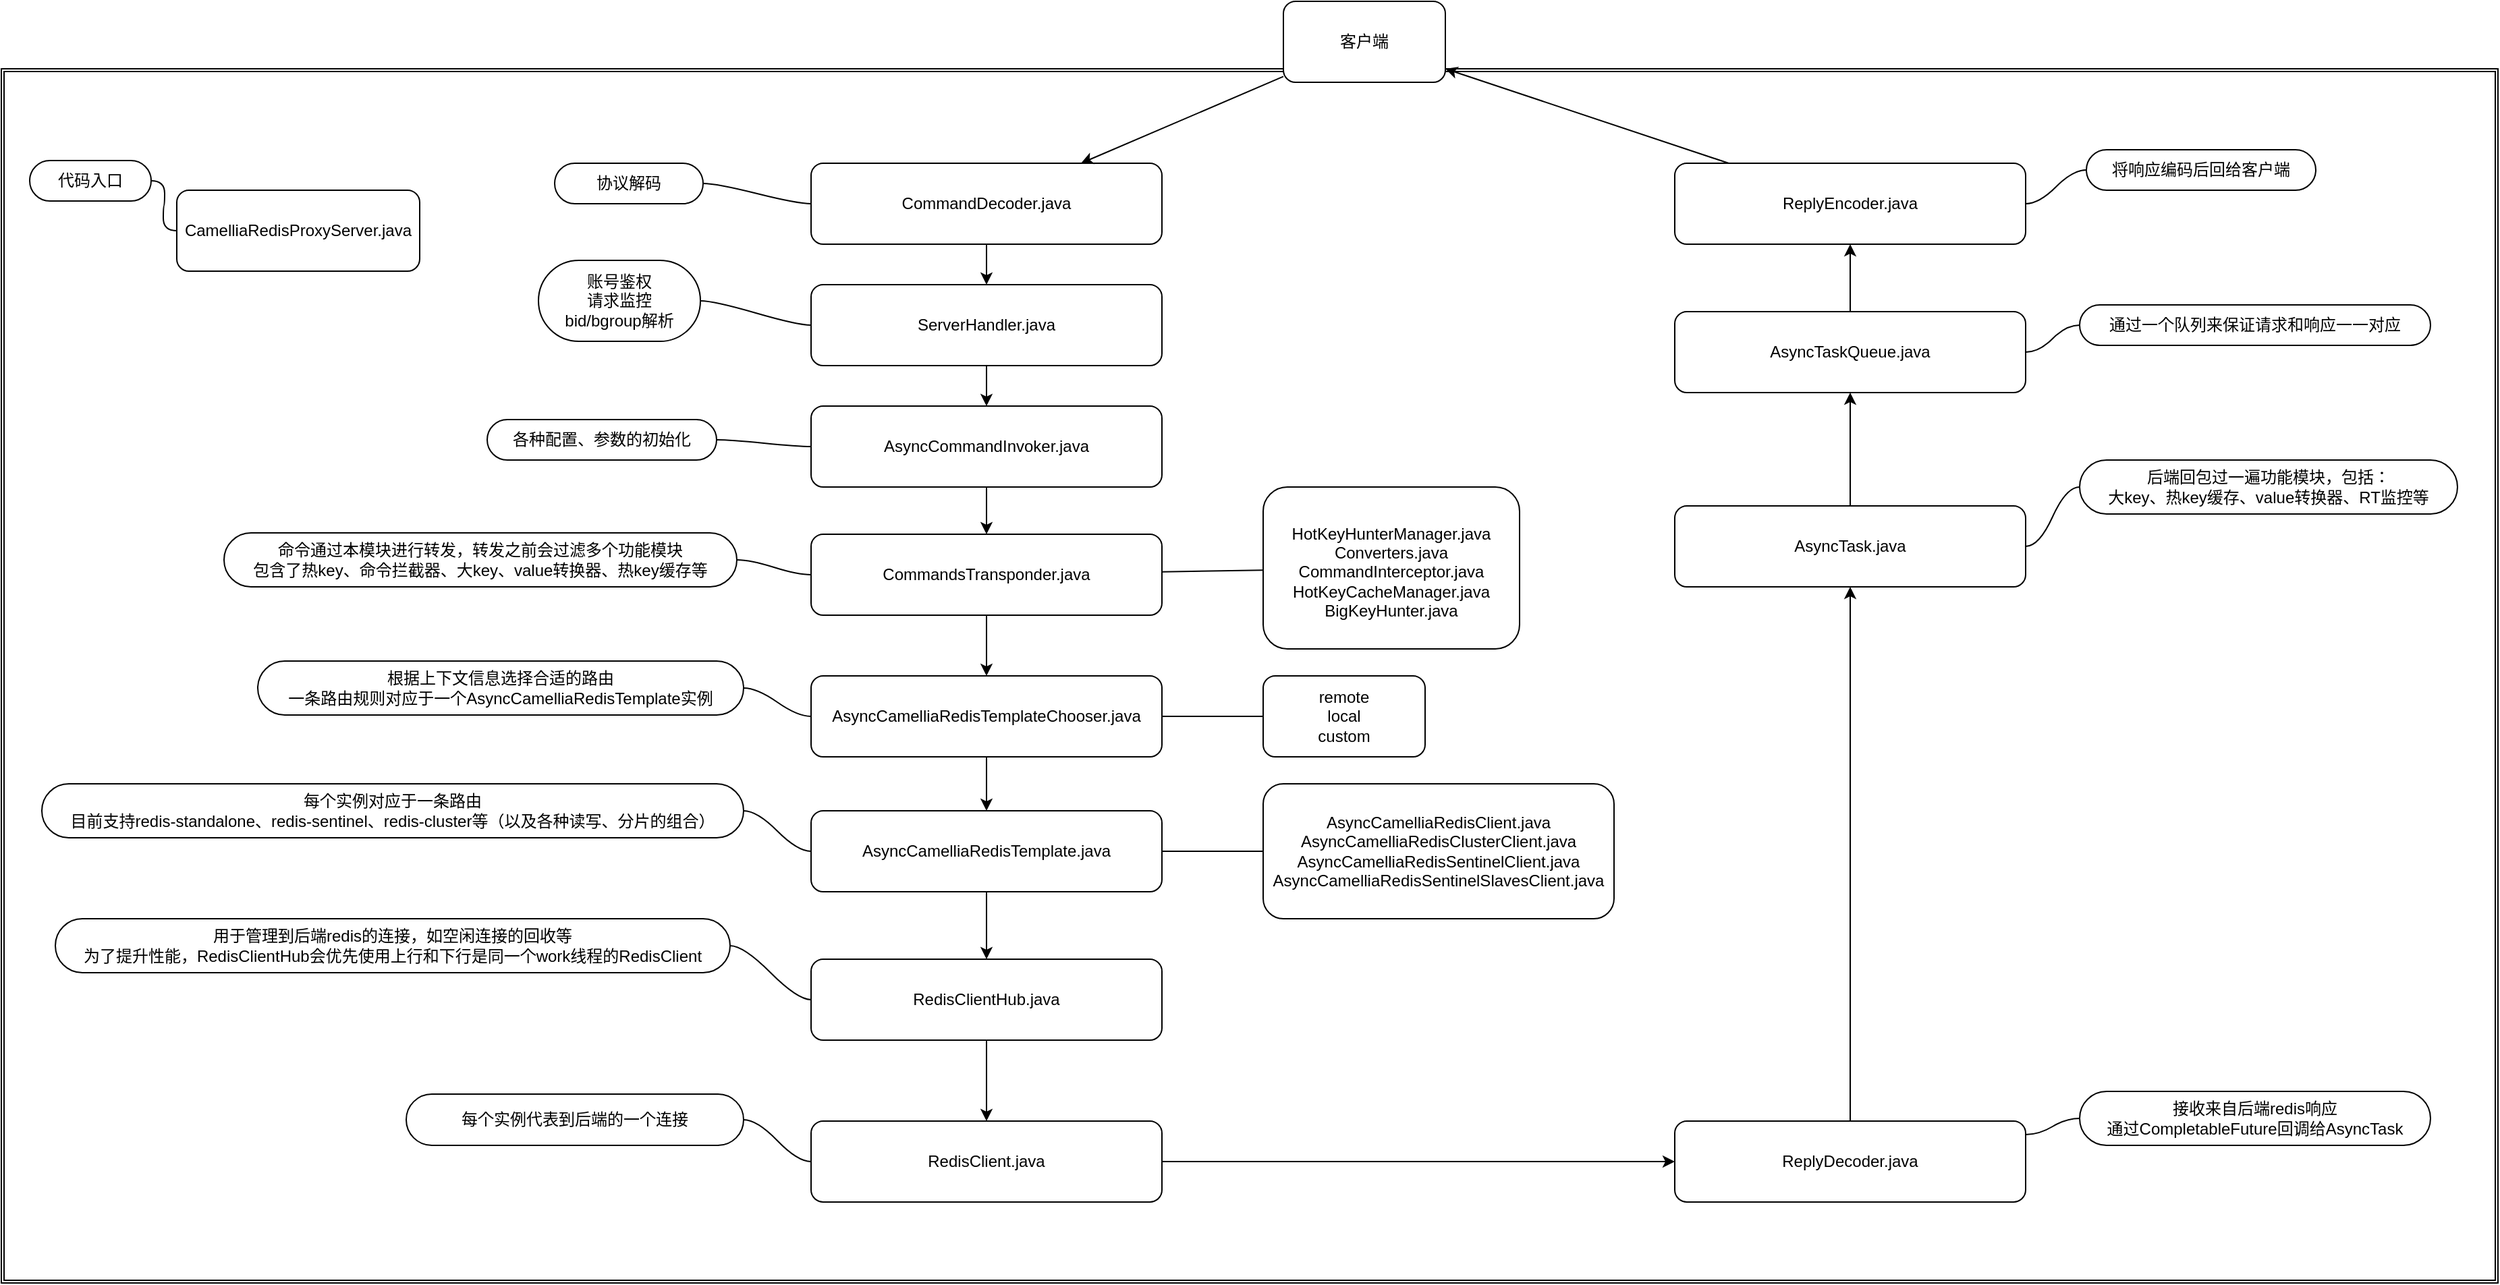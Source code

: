<mxfile version="14.6.13" type="device"><diagram id="B0rq02993B2-hYQBSMJg" name="第 1 页"><mxGraphModel dx="2253" dy="905" grid="1" gridSize="10" guides="1" tooltips="1" connect="1" arrows="1" fold="1" page="1" pageScale="1" pageWidth="827" pageHeight="1169" math="0" shadow="0"><root><mxCell id="0"/><mxCell id="1" parent="0"/><mxCell id="HqHJhorlUZuYk0NV3Dop-37" value="" style="shape=ext;double=1;rounded=0;whiteSpace=wrap;html=1;fontSize=12;align=center;verticalAlign=top;" parent="1" vertex="1"><mxGeometry x="-330" y="180" width="1850" height="900" as="geometry"/></mxCell><mxCell id="BX8Up6AO_PbBU9zY_H3O-1" value="CamelliaRedisProxyServer.java" style="rounded=1;whiteSpace=wrap;html=1;" parent="1" vertex="1"><mxGeometry x="-200" y="270" width="180" height="60" as="geometry"/></mxCell><mxCell id="BX8Up6AO_PbBU9zY_H3O-3" value="CommandDecoder.java" style="rounded=1;whiteSpace=wrap;html=1;" parent="1" vertex="1"><mxGeometry x="270" y="250" width="260" height="60" as="geometry"/></mxCell><mxCell id="BX8Up6AO_PbBU9zY_H3O-4" value="ServerHandler.java" style="rounded=1;whiteSpace=wrap;html=1;" parent="1" vertex="1"><mxGeometry x="270" y="340" width="260" height="60" as="geometry"/></mxCell><mxCell id="BX8Up6AO_PbBU9zY_H3O-5" value="AsyncCommandInvoker.java" style="rounded=1;whiteSpace=wrap;html=1;" parent="1" vertex="1"><mxGeometry x="270" y="430" width="260" height="60" as="geometry"/></mxCell><mxCell id="BX8Up6AO_PbBU9zY_H3O-6" value="CommandsTransponder.java" style="rounded=1;whiteSpace=wrap;html=1;" parent="1" vertex="1"><mxGeometry x="270" y="525" width="260" height="60" as="geometry"/></mxCell><mxCell id="BX8Up6AO_PbBU9zY_H3O-7" value="" style="endArrow=classic;html=1;" parent="1" source="BX8Up6AO_PbBU9zY_H3O-3" target="BX8Up6AO_PbBU9zY_H3O-4" edge="1"><mxGeometry width="50" height="50" relative="1" as="geometry"><mxPoint x="390" y="410" as="sourcePoint"/><mxPoint x="440" y="360" as="targetPoint"/></mxGeometry></mxCell><mxCell id="BX8Up6AO_PbBU9zY_H3O-8" value="" style="endArrow=classic;html=1;" parent="1" source="BX8Up6AO_PbBU9zY_H3O-4" target="BX8Up6AO_PbBU9zY_H3O-5" edge="1"><mxGeometry width="50" height="50" relative="1" as="geometry"><mxPoint x="445" y="320" as="sourcePoint"/><mxPoint x="445" y="350" as="targetPoint"/></mxGeometry></mxCell><mxCell id="BX8Up6AO_PbBU9zY_H3O-9" value="" style="endArrow=classic;html=1;" parent="1" source="BX8Up6AO_PbBU9zY_H3O-5" target="BX8Up6AO_PbBU9zY_H3O-6" edge="1"><mxGeometry width="50" height="50" relative="1" as="geometry"><mxPoint x="430" y="500" as="sourcePoint"/><mxPoint x="630" y="360" as="targetPoint"/></mxGeometry></mxCell><mxCell id="HqHJhorlUZuYk0NV3Dop-1" value="&lt;font style=&quot;font-size: 12px ; line-height: 120%&quot;&gt;HotKeyHunterManager.java&lt;br&gt;Converters.java&lt;br&gt;CommandInterceptor.java&lt;br&gt;HotKeyCacheManager.java&lt;br&gt;BigKeyHunter.java&lt;br&gt;&lt;/font&gt;" style="rounded=1;whiteSpace=wrap;html=1;align=center;spacingTop=6;spacing=9;" parent="1" vertex="1"><mxGeometry x="605" y="490" width="190" height="120" as="geometry"/></mxCell><mxCell id="HqHJhorlUZuYk0NV3Dop-10" value="" style="endArrow=none;html=1;" parent="1" source="BX8Up6AO_PbBU9zY_H3O-6" target="HqHJhorlUZuYk0NV3Dop-1" edge="1"><mxGeometry width="50" height="50" relative="1" as="geometry"><mxPoint x="540" y="670" as="sourcePoint"/><mxPoint x="790" y="560" as="targetPoint"/></mxGeometry></mxCell><mxCell id="HqHJhorlUZuYk0NV3Dop-12" value="AsyncCamelliaRedisTemplateChooser.java" style="rounded=1;whiteSpace=wrap;html=1;" parent="1" vertex="1"><mxGeometry x="270" y="630" width="260" height="60" as="geometry"/></mxCell><mxCell id="HqHJhorlUZuYk0NV3Dop-13" value="" style="endArrow=classic;html=1;" parent="1" source="BX8Up6AO_PbBU9zY_H3O-6" target="HqHJhorlUZuYk0NV3Dop-12" edge="1"><mxGeometry width="50" height="50" relative="1" as="geometry"><mxPoint x="403" y="560" as="sourcePoint"/><mxPoint x="410" y="535" as="targetPoint"/></mxGeometry></mxCell><mxCell id="HqHJhorlUZuYk0NV3Dop-14" value="AsyncCamelliaRedisTemplate.java" style="rounded=1;whiteSpace=wrap;html=1;" parent="1" vertex="1"><mxGeometry x="270" y="730" width="260" height="60" as="geometry"/></mxCell><mxCell id="HqHJhorlUZuYk0NV3Dop-15" value="" style="endArrow=classic;html=1;" parent="1" source="HqHJhorlUZuYk0NV3Dop-12" target="HqHJhorlUZuYk0NV3Dop-14" edge="1"><mxGeometry width="50" height="50" relative="1" as="geometry"><mxPoint x="430" y="600" as="sourcePoint"/><mxPoint x="480" y="550" as="targetPoint"/></mxGeometry></mxCell><mxCell id="HqHJhorlUZuYk0NV3Dop-16" value="remote&lt;br&gt;local&lt;br&gt;custom" style="rounded=1;whiteSpace=wrap;html=1;align=center;" parent="1" vertex="1"><mxGeometry x="605" y="630" width="120" height="60" as="geometry"/></mxCell><mxCell id="HqHJhorlUZuYk0NV3Dop-17" value="" style="endArrow=none;html=1;" parent="1" source="HqHJhorlUZuYk0NV3Dop-12" target="HqHJhorlUZuYk0NV3Dop-16" edge="1"><mxGeometry width="50" height="50" relative="1" as="geometry"><mxPoint x="430" y="640" as="sourcePoint"/><mxPoint x="480" y="590" as="targetPoint"/></mxGeometry></mxCell><mxCell id="HqHJhorlUZuYk0NV3Dop-18" value="&lt;p style=&quot;line-height: 150% ; font-size: 12px&quot;&gt;&lt;/p&gt;&lt;div style=&quot;font-size: 12px&quot;&gt;AsyncCamelliaRedisClient.java&lt;/div&gt;&lt;div style=&quot;font-size: 12px&quot;&gt;AsyncCamelliaRedisClusterClient.java&lt;/div&gt;&lt;div style=&quot;font-size: 12px&quot;&gt;AsyncCamelliaRedisSentinelClient.java&lt;/div&gt;&lt;div style=&quot;font-size: 12px&quot;&gt;AsyncCamelliaRedisSentinelSlavesClient.java&lt;/div&gt;&lt;p style=&quot;font-size: 12px&quot;&gt;&lt;/p&gt;" style="rounded=1;whiteSpace=wrap;html=1;spacing=22;fontSize=12;spacingTop=0;" parent="1" vertex="1"><mxGeometry x="605" y="710" width="260" height="100" as="geometry"/></mxCell><mxCell id="HqHJhorlUZuYk0NV3Dop-19" value="" style="endArrow=none;html=1;fontSize=12;" parent="1" source="HqHJhorlUZuYk0NV3Dop-14" target="HqHJhorlUZuYk0NV3Dop-18" edge="1"><mxGeometry width="50" height="50" relative="1" as="geometry"><mxPoint x="430" y="630" as="sourcePoint"/><mxPoint x="480" y="580" as="targetPoint"/></mxGeometry></mxCell><mxCell id="HqHJhorlUZuYk0NV3Dop-24" value="协议解码" style="whiteSpace=wrap;html=1;rounded=1;arcSize=50;align=center;verticalAlign=middle;strokeWidth=1;autosize=1;spacing=4;treeFolding=1;treeMoving=1;newEdgeStyle={&quot;edgeStyle&quot;:&quot;entityRelationEdgeStyle&quot;,&quot;startArrow&quot;:&quot;none&quot;,&quot;endArrow&quot;:&quot;none&quot;,&quot;segment&quot;:10,&quot;curved&quot;:1};fontSize=12;" parent="1" vertex="1"><mxGeometry x="80" y="250" width="110" height="30" as="geometry"/></mxCell><mxCell id="HqHJhorlUZuYk0NV3Dop-25" value="" style="edgeStyle=entityRelationEdgeStyle;startArrow=none;endArrow=none;segment=10;curved=1;fontSize=12;" parent="1" source="BX8Up6AO_PbBU9zY_H3O-3" target="HqHJhorlUZuYk0NV3Dop-24" edge="1"><mxGeometry relative="1" as="geometry"><mxPoint x="260" y="300" as="sourcePoint"/></mxGeometry></mxCell><mxCell id="HqHJhorlUZuYk0NV3Dop-26" value="账号鉴权&lt;br&gt;请求监控&lt;br&gt;bid/bgroup解析" style="whiteSpace=wrap;html=1;rounded=1;arcSize=50;align=center;verticalAlign=middle;strokeWidth=1;autosize=1;spacing=4;treeFolding=1;treeMoving=1;newEdgeStyle={&quot;edgeStyle&quot;:&quot;entityRelationEdgeStyle&quot;,&quot;startArrow&quot;:&quot;none&quot;,&quot;endArrow&quot;:&quot;none&quot;,&quot;segment&quot;:10,&quot;curved&quot;:1};fontSize=12;" parent="1" vertex="1"><mxGeometry x="68" y="322" width="120" height="60" as="geometry"/></mxCell><mxCell id="HqHJhorlUZuYk0NV3Dop-27" value="" style="edgeStyle=entityRelationEdgeStyle;startArrow=none;endArrow=none;segment=10;curved=1;fontSize=12;" parent="1" source="BX8Up6AO_PbBU9zY_H3O-4" target="HqHJhorlUZuYk0NV3Dop-26" edge="1"><mxGeometry relative="1" as="geometry"><mxPoint x="100" y="390" as="sourcePoint"/></mxGeometry></mxCell><mxCell id="HqHJhorlUZuYk0NV3Dop-28" value="各种配置、参数的初始化" style="whiteSpace=wrap;html=1;rounded=1;arcSize=50;align=center;verticalAlign=middle;strokeWidth=1;autosize=1;spacing=4;treeFolding=1;treeMoving=1;newEdgeStyle={&quot;edgeStyle&quot;:&quot;entityRelationEdgeStyle&quot;,&quot;startArrow&quot;:&quot;none&quot;,&quot;endArrow&quot;:&quot;none&quot;,&quot;segment&quot;:10,&quot;curved&quot;:1};fontSize=12;" parent="1" vertex="1"><mxGeometry x="30" y="440" width="170" height="30" as="geometry"/></mxCell><mxCell id="HqHJhorlUZuYk0NV3Dop-29" value="" style="edgeStyle=entityRelationEdgeStyle;startArrow=none;endArrow=none;segment=10;curved=1;fontSize=12;" parent="1" source="BX8Up6AO_PbBU9zY_H3O-5" target="HqHJhorlUZuYk0NV3Dop-28" edge="1"><mxGeometry relative="1" as="geometry"><mxPoint x="270" y="450" as="sourcePoint"/></mxGeometry></mxCell><mxCell id="HqHJhorlUZuYk0NV3Dop-30" value="命令通过本模块进行转发，转发之前会过滤多个功能模块&lt;br&gt;包含了热key、命令拦截器、大key、value转换器、热key缓存等" style="whiteSpace=wrap;html=1;rounded=1;arcSize=50;align=center;verticalAlign=middle;strokeWidth=1;autosize=1;spacing=4;treeFolding=1;treeMoving=1;newEdgeStyle={&quot;edgeStyle&quot;:&quot;entityRelationEdgeStyle&quot;,&quot;startArrow&quot;:&quot;none&quot;,&quot;endArrow&quot;:&quot;none&quot;,&quot;segment&quot;:10,&quot;curved&quot;:1};fontSize=12;" parent="1" vertex="1"><mxGeometry x="-165" y="524" width="380" height="40" as="geometry"/></mxCell><mxCell id="HqHJhorlUZuYk0NV3Dop-31" value="" style="edgeStyle=entityRelationEdgeStyle;startArrow=none;endArrow=none;segment=10;curved=1;fontSize=12;" parent="1" source="BX8Up6AO_PbBU9zY_H3O-6" target="HqHJhorlUZuYk0NV3Dop-30" edge="1"><mxGeometry relative="1" as="geometry"><mxPoint x="40" y="550" as="sourcePoint"/></mxGeometry></mxCell><mxCell id="HqHJhorlUZuYk0NV3Dop-32" value="根据上下文信息选择合适的路由&lt;br&gt;一条路由规则对应于一个AsyncCamelliaRedisTemplate实例" style="whiteSpace=wrap;html=1;rounded=1;arcSize=50;align=center;verticalAlign=middle;strokeWidth=1;autosize=1;spacing=4;treeFolding=1;treeMoving=1;newEdgeStyle={&quot;edgeStyle&quot;:&quot;entityRelationEdgeStyle&quot;,&quot;startArrow&quot;:&quot;none&quot;,&quot;endArrow&quot;:&quot;none&quot;,&quot;segment&quot;:10,&quot;curved&quot;:1};fontSize=12;" parent="1" vertex="1"><mxGeometry x="-140" y="619" width="360" height="40" as="geometry"/></mxCell><mxCell id="HqHJhorlUZuYk0NV3Dop-33" value="" style="edgeStyle=entityRelationEdgeStyle;startArrow=none;endArrow=none;segment=10;curved=1;fontSize=12;" parent="1" source="HqHJhorlUZuYk0NV3Dop-12" target="HqHJhorlUZuYk0NV3Dop-32" edge="1"><mxGeometry relative="1" as="geometry"><mxPoint x="40" y="670" as="sourcePoint"/></mxGeometry></mxCell><mxCell id="HqHJhorlUZuYk0NV3Dop-34" value="每个实例对应于一条路由&lt;br&gt;目前支持redis-standalone、redis-sentinel、redis-cluster等（以及各种读写、分片的组合）" style="whiteSpace=wrap;html=1;rounded=1;arcSize=50;align=center;verticalAlign=middle;strokeWidth=1;autosize=1;spacing=4;treeFolding=1;treeMoving=1;newEdgeStyle={&quot;edgeStyle&quot;:&quot;entityRelationEdgeStyle&quot;,&quot;startArrow&quot;:&quot;none&quot;,&quot;endArrow&quot;:&quot;none&quot;,&quot;segment&quot;:10,&quot;curved&quot;:1};fontSize=12;" parent="1" vertex="1"><mxGeometry x="-300" y="710" width="520" height="40" as="geometry"/></mxCell><mxCell id="HqHJhorlUZuYk0NV3Dop-35" value="" style="edgeStyle=entityRelationEdgeStyle;startArrow=none;endArrow=none;segment=10;curved=1;fontSize=12;" parent="1" source="HqHJhorlUZuYk0NV3Dop-14" target="HqHJhorlUZuYk0NV3Dop-34" edge="1"><mxGeometry relative="1" as="geometry"><mxPoint x="71.5" y="770" as="sourcePoint"/></mxGeometry></mxCell><mxCell id="HqHJhorlUZuYk0NV3Dop-38" value="RedisClientHub.java" style="rounded=1;whiteSpace=wrap;html=1;" parent="1" vertex="1"><mxGeometry x="270" y="840" width="260" height="60" as="geometry"/></mxCell><mxCell id="HqHJhorlUZuYk0NV3Dop-39" value="RedisClient.java" style="rounded=1;whiteSpace=wrap;html=1;" parent="1" vertex="1"><mxGeometry x="270" y="960" width="260" height="60" as="geometry"/></mxCell><mxCell id="HqHJhorlUZuYk0NV3Dop-41" value="" style="endArrow=classic;html=1;fontSize=12;" parent="1" source="HqHJhorlUZuYk0NV3Dop-14" target="HqHJhorlUZuYk0NV3Dop-38" edge="1"><mxGeometry width="50" height="50" relative="1" as="geometry"><mxPoint x="480" y="920" as="sourcePoint"/><mxPoint x="530" y="870" as="targetPoint"/></mxGeometry></mxCell><mxCell id="HqHJhorlUZuYk0NV3Dop-42" value="" style="endArrow=classic;html=1;fontSize=12;" parent="1" source="HqHJhorlUZuYk0NV3Dop-38" target="HqHJhorlUZuYk0NV3Dop-39" edge="1"><mxGeometry width="50" height="50" relative="1" as="geometry"><mxPoint x="480" y="920" as="sourcePoint"/><mxPoint x="530" y="870" as="targetPoint"/></mxGeometry></mxCell><mxCell id="HqHJhorlUZuYk0NV3Dop-43" value="用于管理到后端redis的连接，如空闲连接的回收等&lt;br&gt;为了提升性能，RedisClientHub会优先使用上行和下行是同一个work线程的RedisClient" style="whiteSpace=wrap;html=1;rounded=1;arcSize=50;align=center;verticalAlign=middle;strokeWidth=1;autosize=1;spacing=4;treeFolding=1;treeMoving=1;newEdgeStyle={&quot;edgeStyle&quot;:&quot;entityRelationEdgeStyle&quot;,&quot;startArrow&quot;:&quot;none&quot;,&quot;endArrow&quot;:&quot;none&quot;,&quot;segment&quot;:10,&quot;curved&quot;:1};fontSize=12;" parent="1" vertex="1"><mxGeometry x="-290" y="810" width="500" height="40" as="geometry"/></mxCell><mxCell id="HqHJhorlUZuYk0NV3Dop-44" value="" style="edgeStyle=entityRelationEdgeStyle;startArrow=none;endArrow=none;segment=10;curved=1;fontSize=12;" parent="1" source="HqHJhorlUZuYk0NV3Dop-38" target="HqHJhorlUZuYk0NV3Dop-43" edge="1"><mxGeometry relative="1" as="geometry"><mxPoint x="302.5" y="880" as="sourcePoint"/></mxGeometry></mxCell><mxCell id="HqHJhorlUZuYk0NV3Dop-46" value="每个实例代表到后端的一个连接" style="whiteSpace=wrap;html=1;rounded=1;arcSize=50;align=center;verticalAlign=middle;strokeWidth=1;autosize=1;spacing=4;treeFolding=1;treeMoving=1;newEdgeStyle={&quot;edgeStyle&quot;:&quot;entityRelationEdgeStyle&quot;,&quot;startArrow&quot;:&quot;none&quot;,&quot;endArrow&quot;:&quot;none&quot;,&quot;segment&quot;:10,&quot;curved&quot;:1};fontSize=12;" parent="1" vertex="1"><mxGeometry x="-30" y="940" width="250" height="38" as="geometry"/></mxCell><mxCell id="HqHJhorlUZuYk0NV3Dop-47" value="" style="edgeStyle=entityRelationEdgeStyle;startArrow=none;endArrow=none;segment=10;curved=1;fontSize=12;" parent="1" source="HqHJhorlUZuYk0NV3Dop-39" target="HqHJhorlUZuYk0NV3Dop-46" edge="1"><mxGeometry relative="1" as="geometry"><mxPoint x="20" y="990" as="sourcePoint"/></mxGeometry></mxCell><mxCell id="HqHJhorlUZuYk0NV3Dop-48" value="代码入口" style="whiteSpace=wrap;html=1;rounded=1;arcSize=50;align=center;verticalAlign=middle;strokeWidth=1;autosize=1;spacing=4;treeFolding=1;treeMoving=1;newEdgeStyle={&quot;edgeStyle&quot;:&quot;entityRelationEdgeStyle&quot;,&quot;startArrow&quot;:&quot;none&quot;,&quot;endArrow&quot;:&quot;none&quot;,&quot;segment&quot;:10,&quot;curved&quot;:1};fontSize=12;" parent="1" vertex="1"><mxGeometry x="-309" y="248" width="90" height="30" as="geometry"/></mxCell><mxCell id="HqHJhorlUZuYk0NV3Dop-49" value="" style="edgeStyle=entityRelationEdgeStyle;startArrow=none;endArrow=none;segment=10;curved=1;fontSize=12;" parent="1" source="BX8Up6AO_PbBU9zY_H3O-1" target="HqHJhorlUZuYk0NV3Dop-48" edge="1"><mxGeometry relative="1" as="geometry"><mxPoint x="-200" y="340" as="sourcePoint"/></mxGeometry></mxCell><mxCell id="HqHJhorlUZuYk0NV3Dop-51" value="ReplyDecoder.java" style="rounded=1;whiteSpace=wrap;html=1;" parent="1" vertex="1"><mxGeometry x="910" y="960" width="260" height="60" as="geometry"/></mxCell><mxCell id="HqHJhorlUZuYk0NV3Dop-52" value="AsyncTask.java" style="rounded=1;whiteSpace=wrap;html=1;" parent="1" vertex="1"><mxGeometry x="910" y="504" width="260" height="60" as="geometry"/></mxCell><mxCell id="HqHJhorlUZuYk0NV3Dop-53" value="AsyncTaskQueue.java" style="rounded=1;whiteSpace=wrap;html=1;" parent="1" vertex="1"><mxGeometry x="910" y="360" width="260" height="60" as="geometry"/></mxCell><mxCell id="HqHJhorlUZuYk0NV3Dop-54" value="ReplyEncoder.java" style="rounded=1;whiteSpace=wrap;html=1;" parent="1" vertex="1"><mxGeometry x="910" y="250" width="260" height="60" as="geometry"/></mxCell><mxCell id="HqHJhorlUZuYk0NV3Dop-55" value="" style="endArrow=classic;html=1;fontSize=12;" parent="1" source="HqHJhorlUZuYk0NV3Dop-39" target="HqHJhorlUZuYk0NV3Dop-51" edge="1"><mxGeometry width="50" height="50" relative="1" as="geometry"><mxPoint x="740" y="700" as="sourcePoint"/><mxPoint x="790" y="650" as="targetPoint"/></mxGeometry></mxCell><mxCell id="HqHJhorlUZuYk0NV3Dop-56" value="" style="endArrow=classic;html=1;fontSize=12;" parent="1" source="HqHJhorlUZuYk0NV3Dop-51" target="HqHJhorlUZuYk0NV3Dop-52" edge="1"><mxGeometry width="50" height="50" relative="1" as="geometry"><mxPoint x="740" y="700" as="sourcePoint"/><mxPoint x="790" y="650" as="targetPoint"/></mxGeometry></mxCell><mxCell id="HqHJhorlUZuYk0NV3Dop-57" value="客户端" style="rounded=1;whiteSpace=wrap;html=1;fontSize=12;align=center;" parent="1" vertex="1"><mxGeometry x="620" y="130" width="120" height="60" as="geometry"/></mxCell><mxCell id="HqHJhorlUZuYk0NV3Dop-58" value="" style="endArrow=classic;html=1;fontSize=12;" parent="1" source="HqHJhorlUZuYk0NV3Dop-57" target="BX8Up6AO_PbBU9zY_H3O-3" edge="1"><mxGeometry width="50" height="50" relative="1" as="geometry"><mxPoint x="740" y="450" as="sourcePoint"/><mxPoint x="790" y="400" as="targetPoint"/></mxGeometry></mxCell><mxCell id="HqHJhorlUZuYk0NV3Dop-59" value="" style="endArrow=classic;html=1;fontSize=12;" parent="1" source="HqHJhorlUZuYk0NV3Dop-54" target="HqHJhorlUZuYk0NV3Dop-57" edge="1"><mxGeometry width="50" height="50" relative="1" as="geometry"><mxPoint x="740" y="450" as="sourcePoint"/><mxPoint x="790" y="400" as="targetPoint"/></mxGeometry></mxCell><mxCell id="HqHJhorlUZuYk0NV3Dop-60" value="" style="endArrow=classic;html=1;fontSize=12;" parent="1" source="HqHJhorlUZuYk0NV3Dop-53" target="HqHJhorlUZuYk0NV3Dop-54" edge="1"><mxGeometry width="50" height="50" relative="1" as="geometry"><mxPoint x="740" y="450" as="sourcePoint"/><mxPoint x="790" y="400" as="targetPoint"/></mxGeometry></mxCell><mxCell id="HqHJhorlUZuYk0NV3Dop-61" value="" style="endArrow=classic;html=1;fontSize=12;" parent="1" source="HqHJhorlUZuYk0NV3Dop-52" target="HqHJhorlUZuYk0NV3Dop-53" edge="1"><mxGeometry width="50" height="50" relative="1" as="geometry"><mxPoint x="740" y="450" as="sourcePoint"/><mxPoint x="790" y="400" as="targetPoint"/></mxGeometry></mxCell><mxCell id="HqHJhorlUZuYk0NV3Dop-62" value="接收来自后端redis响应&lt;br&gt;通过CompletableFuture回调给AsyncTask" style="whiteSpace=wrap;html=1;rounded=1;arcSize=50;align=center;verticalAlign=middle;strokeWidth=1;autosize=1;spacing=4;treeFolding=1;treeMoving=1;newEdgeStyle={&quot;edgeStyle&quot;:&quot;entityRelationEdgeStyle&quot;,&quot;startArrow&quot;:&quot;none&quot;,&quot;endArrow&quot;:&quot;none&quot;,&quot;segment&quot;:10,&quot;curved&quot;:1};fontSize=12;" parent="1" vertex="1"><mxGeometry x="1210" y="938" width="260" height="40" as="geometry"/></mxCell><mxCell id="HqHJhorlUZuYk0NV3Dop-63" value="" style="edgeStyle=entityRelationEdgeStyle;startArrow=none;endArrow=none;segment=10;curved=1;fontSize=12;" parent="1" target="HqHJhorlUZuYk0NV3Dop-62" edge="1"><mxGeometry relative="1" as="geometry"><mxPoint x="1170" y="970" as="sourcePoint"/></mxGeometry></mxCell><mxCell id="HqHJhorlUZuYk0NV3Dop-64" value="后端回包过一遍功能模块，包括：&lt;br&gt;大key、热key缓存、value转换器、RT监控等" style="whiteSpace=wrap;html=1;rounded=1;arcSize=50;align=center;verticalAlign=middle;strokeWidth=1;autosize=1;spacing=4;treeFolding=1;treeMoving=1;newEdgeStyle={&quot;edgeStyle&quot;:&quot;entityRelationEdgeStyle&quot;,&quot;startArrow&quot;:&quot;none&quot;,&quot;endArrow&quot;:&quot;none&quot;,&quot;segment&quot;:10,&quot;curved&quot;:1};fontSize=12;" parent="1" vertex="1"><mxGeometry x="1210" y="470" width="280" height="40" as="geometry"/></mxCell><mxCell id="HqHJhorlUZuYk0NV3Dop-65" value="" style="edgeStyle=entityRelationEdgeStyle;startArrow=none;endArrow=none;segment=10;curved=1;fontSize=12;" parent="1" source="HqHJhorlUZuYk0NV3Dop-52" target="HqHJhorlUZuYk0NV3Dop-64" edge="1"><mxGeometry relative="1" as="geometry"><mxPoint x="1110" y="730" as="sourcePoint"/></mxGeometry></mxCell><mxCell id="HqHJhorlUZuYk0NV3Dop-66" value="通过一个队列来保证请求和响应一一对应" style="whiteSpace=wrap;html=1;rounded=1;arcSize=50;align=center;verticalAlign=middle;strokeWidth=1;autosize=1;spacing=4;treeFolding=1;treeMoving=1;newEdgeStyle={&quot;edgeStyle&quot;:&quot;entityRelationEdgeStyle&quot;,&quot;startArrow&quot;:&quot;none&quot;,&quot;endArrow&quot;:&quot;none&quot;,&quot;segment&quot;:10,&quot;curved&quot;:1};fontSize=12;" parent="1" vertex="1"><mxGeometry x="1210" y="355" width="260" height="30" as="geometry"/></mxCell><mxCell id="HqHJhorlUZuYk0NV3Dop-67" value="" style="edgeStyle=entityRelationEdgeStyle;startArrow=none;endArrow=none;segment=10;curved=1;fontSize=12;" parent="1" source="HqHJhorlUZuYk0NV3Dop-53" target="HqHJhorlUZuYk0NV3Dop-66" edge="1"><mxGeometry relative="1" as="geometry"><mxPoint x="1160" y="390" as="sourcePoint"/></mxGeometry></mxCell><mxCell id="HqHJhorlUZuYk0NV3Dop-68" value="将响应编码后回给客户端" style="whiteSpace=wrap;html=1;rounded=1;arcSize=50;align=center;verticalAlign=middle;strokeWidth=1;autosize=1;spacing=4;treeFolding=1;treeMoving=1;newEdgeStyle={&quot;edgeStyle&quot;:&quot;entityRelationEdgeStyle&quot;,&quot;startArrow&quot;:&quot;none&quot;,&quot;endArrow&quot;:&quot;none&quot;,&quot;segment&quot;:10,&quot;curved&quot;:1};fontSize=12;" parent="1" vertex="1"><mxGeometry x="1215" y="240" width="170" height="30" as="geometry"/></mxCell><mxCell id="HqHJhorlUZuYk0NV3Dop-69" value="" style="edgeStyle=entityRelationEdgeStyle;startArrow=none;endArrow=none;segment=10;curved=1;fontSize=12;" parent="1" source="HqHJhorlUZuYk0NV3Dop-54" target="HqHJhorlUZuYk0NV3Dop-68" edge="1"><mxGeometry relative="1" as="geometry"><mxPoint x="960" y="540" as="sourcePoint"/></mxGeometry></mxCell></root></mxGraphModel></diagram></mxfile>